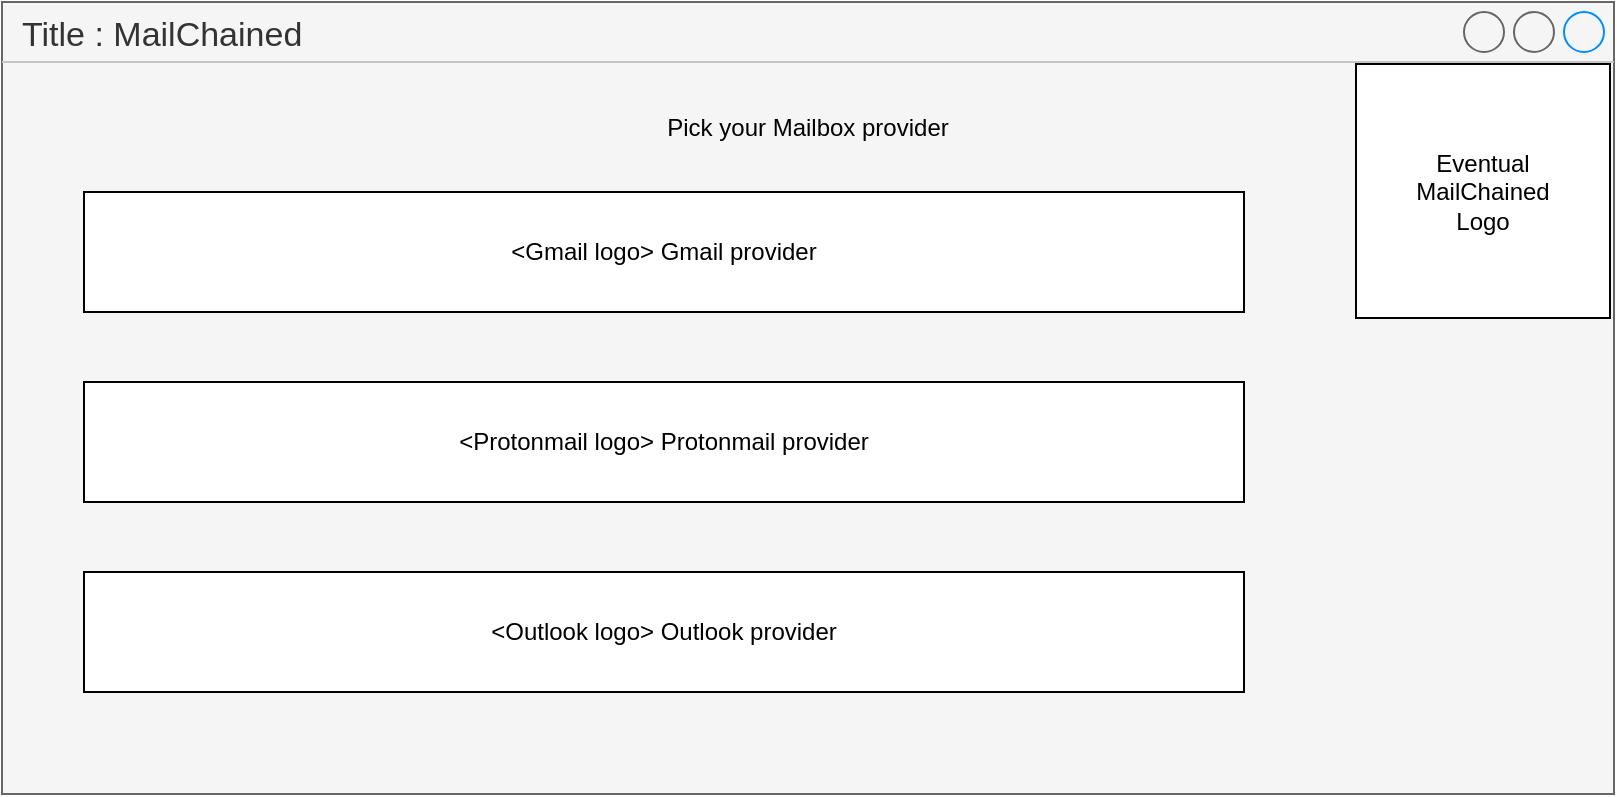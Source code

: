 <mxfile version="13.10.0" type="device"><diagram id="8n_RvWB1EutLls5RRTnQ" name="Page-1"><mxGraphModel dx="1102" dy="429" grid="0" gridSize="10" guides="1" tooltips="1" connect="1" arrows="1" fold="1" page="0" pageScale="1" pageWidth="850" pageHeight="1100" math="0" shadow="0"><root><mxCell id="0"/><mxCell id="1" parent="0"/><mxCell id="p5Vt_DieIyGKYuEJGmVr-7" value="Title : MailChained" style="strokeWidth=1;shadow=0;dashed=0;align=center;html=1;shape=mxgraph.mockup.containers.window;align=left;verticalAlign=top;spacingLeft=8;strokeColor2=#008cff;strokeColor3=#c4c4c4;fontColor=#333333;mainText=;fontSize=17;labelBackgroundColor=none;fillColor=#f5f5f5;strokeColor=#666666;" parent="1" vertex="1"><mxGeometry x="230" y="553" width="806" height="396" as="geometry"/></mxCell><mxCell id="p5Vt_DieIyGKYuEJGmVr-8" value="&amp;lt;Gmail logo&amp;gt; Gmail provider" style="rounded=0;whiteSpace=wrap;html=1;" parent="1" vertex="1"><mxGeometry x="271" y="648" width="580" height="60" as="geometry"/></mxCell><mxCell id="p5Vt_DieIyGKYuEJGmVr-9" value="Pick your Mailbox provider" style="text;html=1;strokeColor=none;fillColor=none;align=center;verticalAlign=middle;whiteSpace=wrap;rounded=0;" parent="1" vertex="1"><mxGeometry x="454" y="606" width="358" height="20" as="geometry"/></mxCell><mxCell id="p5Vt_DieIyGKYuEJGmVr-10" value="&amp;lt;Protonmail logo&amp;gt; Protonmail provider" style="rounded=0;whiteSpace=wrap;html=1;" parent="1" vertex="1"><mxGeometry x="271" y="743" width="580" height="60" as="geometry"/></mxCell><mxCell id="FXh9Wv6UpF6EVJ97FUhp-13" value="Eventual&lt;br&gt;MailChained&lt;br&gt;Logo" style="whiteSpace=wrap;html=1;aspect=fixed;" parent="1" vertex="1"><mxGeometry x="907" y="584" width="127" height="127" as="geometry"/></mxCell><mxCell id="pxMsvhEUVEUuFpdLHRGl-1" value="&amp;lt;Outlook logo&amp;gt; Outlook provider" style="rounded=0;whiteSpace=wrap;html=1;" vertex="1" parent="1"><mxGeometry x="271" y="838" width="580" height="60" as="geometry"/></mxCell></root></mxGraphModel></diagram></mxfile>